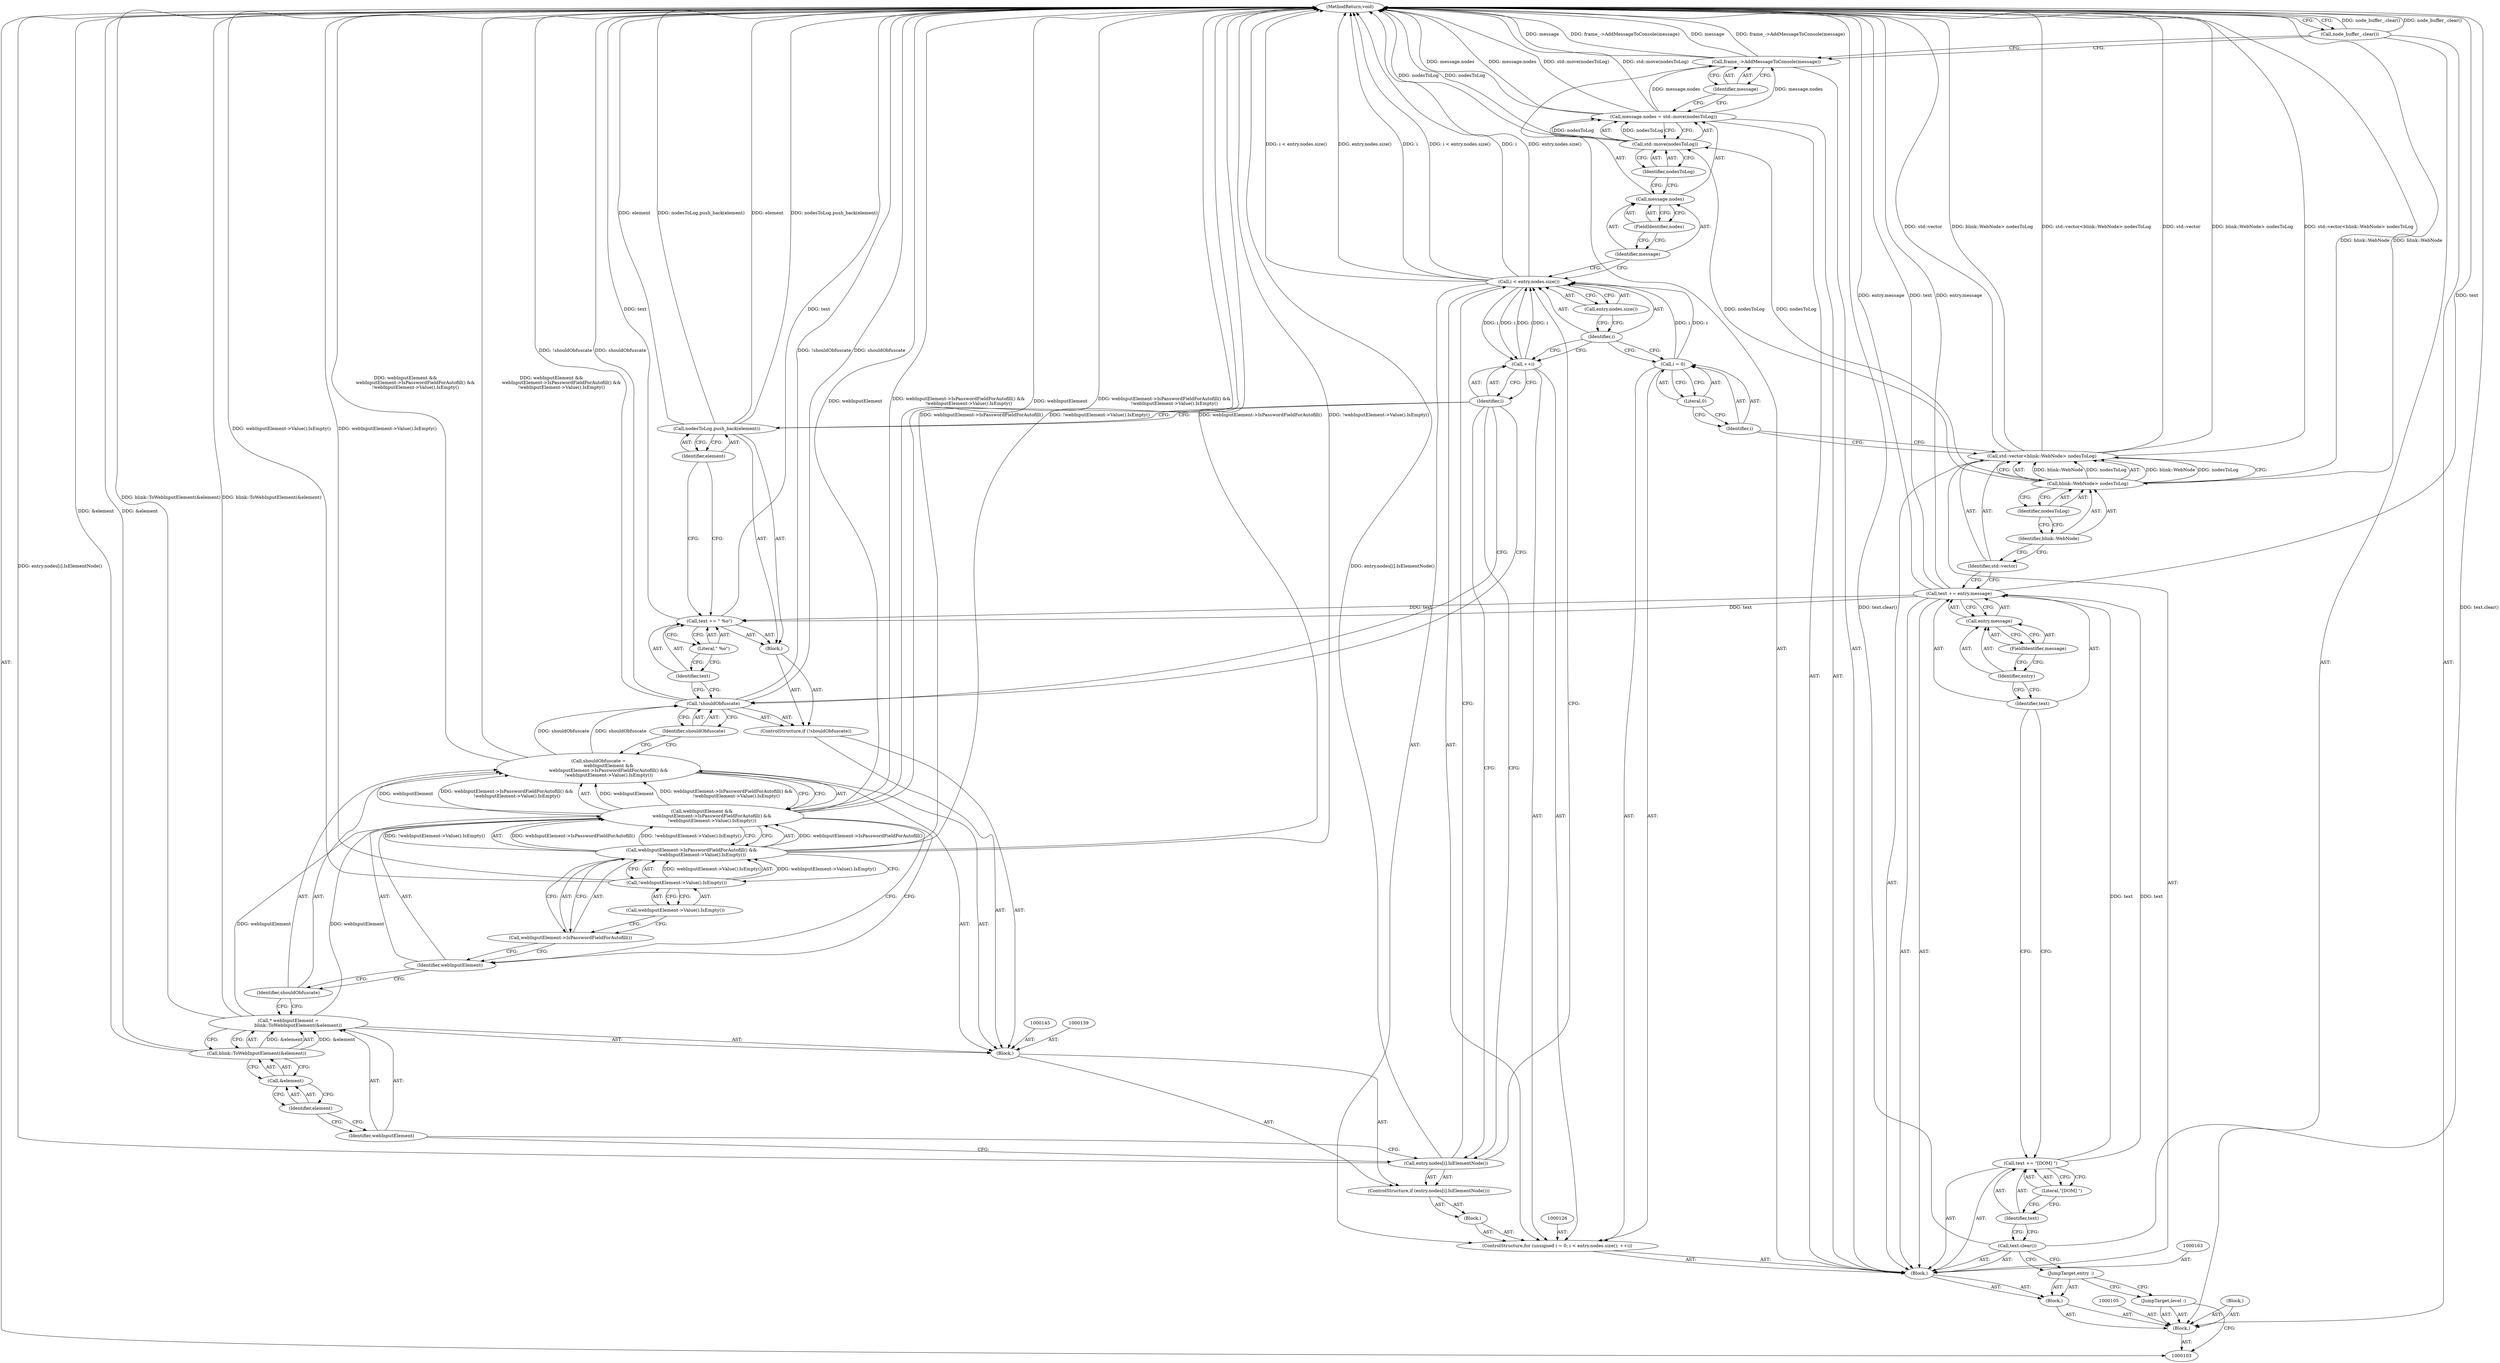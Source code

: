 digraph "0_Chrome_89f296b34f4f33e048848c06da08fc9271b30bc9" {
"1000173" [label="(MethodReturn,void)"];
"1000104" [label="(Block,)"];
"1000127" [label="(Call,i = 0)"];
"1000128" [label="(Identifier,i)"];
"1000129" [label="(Literal,0)"];
"1000130" [label="(Call,i < entry.nodes.size())"];
"1000131" [label="(Identifier,i)"];
"1000132" [label="(Call,entry.nodes.size())"];
"1000133" [label="(Call,++i)"];
"1000134" [label="(Identifier,i)"];
"1000135" [label="(Block,)"];
"1000125" [label="(ControlStructure,for (unsigned i = 0; i < entry.nodes.size(); ++i))"];
"1000137" [label="(Call,entry.nodes[i].IsElementNode())"];
"1000136" [label="(ControlStructure,if (entry.nodes[i].IsElementNode()))"];
"1000140" [label="(Call,* webInputElement =\n              blink::ToWebInputElement(&element))"];
"1000141" [label="(Identifier,webInputElement)"];
"1000142" [label="(Call,blink::ToWebInputElement(&element))"];
"1000143" [label="(Call,&element)"];
"1000144" [label="(Identifier,element)"];
"1000138" [label="(Block,)"];
"1000146" [label="(Call,shouldObfuscate =\n              webInputElement &&\n              webInputElement->IsPasswordFieldForAutofill() &&\n              !webInputElement->Value().IsEmpty())"];
"1000147" [label="(Identifier,shouldObfuscate)"];
"1000148" [label="(Call,webInputElement &&\n              webInputElement->IsPasswordFieldForAutofill() &&\n              !webInputElement->Value().IsEmpty())"];
"1000149" [label="(Identifier,webInputElement)"];
"1000150" [label="(Call,webInputElement->IsPasswordFieldForAutofill() &&\n              !webInputElement->Value().IsEmpty())"];
"1000151" [label="(Call,webInputElement->IsPasswordFieldForAutofill())"];
"1000152" [label="(Call,!webInputElement->Value().IsEmpty())"];
"1000153" [label="(Call,webInputElement->Value().IsEmpty())"];
"1000154" [label="(ControlStructure,if (!shouldObfuscate))"];
"1000155" [label="(Call,!shouldObfuscate)"];
"1000156" [label="(Identifier,shouldObfuscate)"];
"1000157" [label="(Block,)"];
"1000158" [label="(Call,text += \" %o\")"];
"1000159" [label="(Identifier,text)"];
"1000160" [label="(Literal,\" %o\")"];
"1000161" [label="(Call,nodesToLog.push_back(element))"];
"1000162" [label="(Identifier,element)"];
"1000106" [label="(JumpTarget,level :)"];
"1000107" [label="(Block,)"];
"1000108" [label="(Block,)"];
"1000110" [label="(Block,)"];
"1000167" [label="(FieldIdentifier,nodes)"];
"1000168" [label="(Call,std::move(nodesToLog))"];
"1000169" [label="(Identifier,nodesToLog)"];
"1000164" [label="(Call,message.nodes = std::move(nodesToLog))"];
"1000165" [label="(Call,message.nodes)"];
"1000166" [label="(Identifier,message)"];
"1000171" [label="(Identifier,message)"];
"1000170" [label="(Call,frame_->AddMessageToConsole(message))"];
"1000172" [label="(Call,node_buffer_.clear())"];
"1000109" [label="(JumpTarget,entry :)"];
"1000111" [label="(Call,text.clear())"];
"1000114" [label="(Literal,\"[DOM] \")"];
"1000112" [label="(Call,text += \"[DOM] \")"];
"1000113" [label="(Identifier,text)"];
"1000117" [label="(Call,entry.message)"];
"1000118" [label="(Identifier,entry)"];
"1000119" [label="(FieldIdentifier,message)"];
"1000115" [label="(Call,text += entry.message)"];
"1000116" [label="(Identifier,text)"];
"1000122" [label="(Call,blink::WebNode> nodesToLog)"];
"1000123" [label="(Identifier,blink::WebNode)"];
"1000124" [label="(Identifier,nodesToLog)"];
"1000120" [label="(Call,std::vector<blink::WebNode> nodesToLog)"];
"1000121" [label="(Identifier,std::vector)"];
"1000173" -> "1000103"  [label="AST: "];
"1000173" -> "1000172"  [label="CFG: "];
"1000150" -> "1000173"  [label="DDG: webInputElement->IsPasswordFieldForAutofill()"];
"1000150" -> "1000173"  [label="DDG: !webInputElement->Value().IsEmpty()"];
"1000168" -> "1000173"  [label="DDG: nodesToLog"];
"1000120" -> "1000173"  [label="DDG: std::vector<blink::WebNode> nodesToLog"];
"1000120" -> "1000173"  [label="DDG: std::vector"];
"1000120" -> "1000173"  [label="DDG: blink::WebNode> nodesToLog"];
"1000155" -> "1000173"  [label="DDG: shouldObfuscate"];
"1000155" -> "1000173"  [label="DDG: !shouldObfuscate"];
"1000137" -> "1000173"  [label="DDG: entry.nodes[i].IsElementNode()"];
"1000158" -> "1000173"  [label="DDG: text"];
"1000115" -> "1000173"  [label="DDG: entry.message"];
"1000115" -> "1000173"  [label="DDG: text"];
"1000164" -> "1000173"  [label="DDG: std::move(nodesToLog)"];
"1000164" -> "1000173"  [label="DDG: message.nodes"];
"1000130" -> "1000173"  [label="DDG: i < entry.nodes.size()"];
"1000130" -> "1000173"  [label="DDG: entry.nodes.size()"];
"1000130" -> "1000173"  [label="DDG: i"];
"1000172" -> "1000173"  [label="DDG: node_buffer_.clear()"];
"1000140" -> "1000173"  [label="DDG: blink::ToWebInputElement(&element)"];
"1000122" -> "1000173"  [label="DDG: blink::WebNode"];
"1000148" -> "1000173"  [label="DDG: webInputElement"];
"1000148" -> "1000173"  [label="DDG: webInputElement->IsPasswordFieldForAutofill() &&\n              !webInputElement->Value().IsEmpty()"];
"1000146" -> "1000173"  [label="DDG: webInputElement &&\n              webInputElement->IsPasswordFieldForAutofill() &&\n              !webInputElement->Value().IsEmpty()"];
"1000152" -> "1000173"  [label="DDG: webInputElement->Value().IsEmpty()"];
"1000142" -> "1000173"  [label="DDG: &element"];
"1000170" -> "1000173"  [label="DDG: message"];
"1000170" -> "1000173"  [label="DDG: frame_->AddMessageToConsole(message)"];
"1000161" -> "1000173"  [label="DDG: element"];
"1000161" -> "1000173"  [label="DDG: nodesToLog.push_back(element)"];
"1000111" -> "1000173"  [label="DDG: text.clear()"];
"1000104" -> "1000103"  [label="AST: "];
"1000105" -> "1000104"  [label="AST: "];
"1000106" -> "1000104"  [label="AST: "];
"1000107" -> "1000104"  [label="AST: "];
"1000108" -> "1000104"  [label="AST: "];
"1000172" -> "1000104"  [label="AST: "];
"1000127" -> "1000125"  [label="AST: "];
"1000127" -> "1000129"  [label="CFG: "];
"1000128" -> "1000127"  [label="AST: "];
"1000129" -> "1000127"  [label="AST: "];
"1000131" -> "1000127"  [label="CFG: "];
"1000127" -> "1000130"  [label="DDG: i"];
"1000128" -> "1000127"  [label="AST: "];
"1000128" -> "1000120"  [label="CFG: "];
"1000129" -> "1000128"  [label="CFG: "];
"1000129" -> "1000127"  [label="AST: "];
"1000129" -> "1000128"  [label="CFG: "];
"1000127" -> "1000129"  [label="CFG: "];
"1000130" -> "1000125"  [label="AST: "];
"1000130" -> "1000132"  [label="CFG: "];
"1000131" -> "1000130"  [label="AST: "];
"1000132" -> "1000130"  [label="AST: "];
"1000137" -> "1000130"  [label="CFG: "];
"1000166" -> "1000130"  [label="CFG: "];
"1000130" -> "1000173"  [label="DDG: i < entry.nodes.size()"];
"1000130" -> "1000173"  [label="DDG: entry.nodes.size()"];
"1000130" -> "1000173"  [label="DDG: i"];
"1000133" -> "1000130"  [label="DDG: i"];
"1000127" -> "1000130"  [label="DDG: i"];
"1000130" -> "1000133"  [label="DDG: i"];
"1000131" -> "1000130"  [label="AST: "];
"1000131" -> "1000127"  [label="CFG: "];
"1000131" -> "1000133"  [label="CFG: "];
"1000132" -> "1000131"  [label="CFG: "];
"1000132" -> "1000130"  [label="AST: "];
"1000132" -> "1000131"  [label="CFG: "];
"1000130" -> "1000132"  [label="CFG: "];
"1000133" -> "1000125"  [label="AST: "];
"1000133" -> "1000134"  [label="CFG: "];
"1000134" -> "1000133"  [label="AST: "];
"1000131" -> "1000133"  [label="CFG: "];
"1000133" -> "1000130"  [label="DDG: i"];
"1000130" -> "1000133"  [label="DDG: i"];
"1000134" -> "1000133"  [label="AST: "];
"1000134" -> "1000161"  [label="CFG: "];
"1000134" -> "1000155"  [label="CFG: "];
"1000134" -> "1000137"  [label="CFG: "];
"1000133" -> "1000134"  [label="CFG: "];
"1000135" -> "1000125"  [label="AST: "];
"1000136" -> "1000135"  [label="AST: "];
"1000125" -> "1000110"  [label="AST: "];
"1000126" -> "1000125"  [label="AST: "];
"1000127" -> "1000125"  [label="AST: "];
"1000130" -> "1000125"  [label="AST: "];
"1000133" -> "1000125"  [label="AST: "];
"1000135" -> "1000125"  [label="AST: "];
"1000137" -> "1000136"  [label="AST: "];
"1000137" -> "1000130"  [label="CFG: "];
"1000141" -> "1000137"  [label="CFG: "];
"1000134" -> "1000137"  [label="CFG: "];
"1000137" -> "1000173"  [label="DDG: entry.nodes[i].IsElementNode()"];
"1000136" -> "1000135"  [label="AST: "];
"1000137" -> "1000136"  [label="AST: "];
"1000138" -> "1000136"  [label="AST: "];
"1000140" -> "1000138"  [label="AST: "];
"1000140" -> "1000142"  [label="CFG: "];
"1000141" -> "1000140"  [label="AST: "];
"1000142" -> "1000140"  [label="AST: "];
"1000147" -> "1000140"  [label="CFG: "];
"1000140" -> "1000173"  [label="DDG: blink::ToWebInputElement(&element)"];
"1000142" -> "1000140"  [label="DDG: &element"];
"1000140" -> "1000148"  [label="DDG: webInputElement"];
"1000141" -> "1000140"  [label="AST: "];
"1000141" -> "1000137"  [label="CFG: "];
"1000144" -> "1000141"  [label="CFG: "];
"1000142" -> "1000140"  [label="AST: "];
"1000142" -> "1000143"  [label="CFG: "];
"1000143" -> "1000142"  [label="AST: "];
"1000140" -> "1000142"  [label="CFG: "];
"1000142" -> "1000173"  [label="DDG: &element"];
"1000142" -> "1000140"  [label="DDG: &element"];
"1000143" -> "1000142"  [label="AST: "];
"1000143" -> "1000144"  [label="CFG: "];
"1000144" -> "1000143"  [label="AST: "];
"1000142" -> "1000143"  [label="CFG: "];
"1000144" -> "1000143"  [label="AST: "];
"1000144" -> "1000141"  [label="CFG: "];
"1000143" -> "1000144"  [label="CFG: "];
"1000138" -> "1000136"  [label="AST: "];
"1000139" -> "1000138"  [label="AST: "];
"1000140" -> "1000138"  [label="AST: "];
"1000145" -> "1000138"  [label="AST: "];
"1000146" -> "1000138"  [label="AST: "];
"1000154" -> "1000138"  [label="AST: "];
"1000146" -> "1000138"  [label="AST: "];
"1000146" -> "1000148"  [label="CFG: "];
"1000147" -> "1000146"  [label="AST: "];
"1000148" -> "1000146"  [label="AST: "];
"1000156" -> "1000146"  [label="CFG: "];
"1000146" -> "1000173"  [label="DDG: webInputElement &&\n              webInputElement->IsPasswordFieldForAutofill() &&\n              !webInputElement->Value().IsEmpty()"];
"1000148" -> "1000146"  [label="DDG: webInputElement"];
"1000148" -> "1000146"  [label="DDG: webInputElement->IsPasswordFieldForAutofill() &&\n              !webInputElement->Value().IsEmpty()"];
"1000146" -> "1000155"  [label="DDG: shouldObfuscate"];
"1000147" -> "1000146"  [label="AST: "];
"1000147" -> "1000140"  [label="CFG: "];
"1000149" -> "1000147"  [label="CFG: "];
"1000148" -> "1000146"  [label="AST: "];
"1000148" -> "1000149"  [label="CFG: "];
"1000148" -> "1000150"  [label="CFG: "];
"1000149" -> "1000148"  [label="AST: "];
"1000150" -> "1000148"  [label="AST: "];
"1000146" -> "1000148"  [label="CFG: "];
"1000148" -> "1000173"  [label="DDG: webInputElement"];
"1000148" -> "1000173"  [label="DDG: webInputElement->IsPasswordFieldForAutofill() &&\n              !webInputElement->Value().IsEmpty()"];
"1000148" -> "1000146"  [label="DDG: webInputElement"];
"1000148" -> "1000146"  [label="DDG: webInputElement->IsPasswordFieldForAutofill() &&\n              !webInputElement->Value().IsEmpty()"];
"1000140" -> "1000148"  [label="DDG: webInputElement"];
"1000150" -> "1000148"  [label="DDG: webInputElement->IsPasswordFieldForAutofill()"];
"1000150" -> "1000148"  [label="DDG: !webInputElement->Value().IsEmpty()"];
"1000149" -> "1000148"  [label="AST: "];
"1000149" -> "1000147"  [label="CFG: "];
"1000151" -> "1000149"  [label="CFG: "];
"1000148" -> "1000149"  [label="CFG: "];
"1000150" -> "1000148"  [label="AST: "];
"1000150" -> "1000151"  [label="CFG: "];
"1000150" -> "1000152"  [label="CFG: "];
"1000151" -> "1000150"  [label="AST: "];
"1000152" -> "1000150"  [label="AST: "];
"1000148" -> "1000150"  [label="CFG: "];
"1000150" -> "1000173"  [label="DDG: webInputElement->IsPasswordFieldForAutofill()"];
"1000150" -> "1000173"  [label="DDG: !webInputElement->Value().IsEmpty()"];
"1000150" -> "1000148"  [label="DDG: webInputElement->IsPasswordFieldForAutofill()"];
"1000150" -> "1000148"  [label="DDG: !webInputElement->Value().IsEmpty()"];
"1000152" -> "1000150"  [label="DDG: webInputElement->Value().IsEmpty()"];
"1000151" -> "1000150"  [label="AST: "];
"1000151" -> "1000149"  [label="CFG: "];
"1000153" -> "1000151"  [label="CFG: "];
"1000150" -> "1000151"  [label="CFG: "];
"1000152" -> "1000150"  [label="AST: "];
"1000152" -> "1000153"  [label="CFG: "];
"1000153" -> "1000152"  [label="AST: "];
"1000150" -> "1000152"  [label="CFG: "];
"1000152" -> "1000173"  [label="DDG: webInputElement->Value().IsEmpty()"];
"1000152" -> "1000150"  [label="DDG: webInputElement->Value().IsEmpty()"];
"1000153" -> "1000152"  [label="AST: "];
"1000153" -> "1000151"  [label="CFG: "];
"1000152" -> "1000153"  [label="CFG: "];
"1000154" -> "1000138"  [label="AST: "];
"1000155" -> "1000154"  [label="AST: "];
"1000157" -> "1000154"  [label="AST: "];
"1000155" -> "1000154"  [label="AST: "];
"1000155" -> "1000156"  [label="CFG: "];
"1000156" -> "1000155"  [label="AST: "];
"1000159" -> "1000155"  [label="CFG: "];
"1000134" -> "1000155"  [label="CFG: "];
"1000155" -> "1000173"  [label="DDG: shouldObfuscate"];
"1000155" -> "1000173"  [label="DDG: !shouldObfuscate"];
"1000146" -> "1000155"  [label="DDG: shouldObfuscate"];
"1000156" -> "1000155"  [label="AST: "];
"1000156" -> "1000146"  [label="CFG: "];
"1000155" -> "1000156"  [label="CFG: "];
"1000157" -> "1000154"  [label="AST: "];
"1000158" -> "1000157"  [label="AST: "];
"1000161" -> "1000157"  [label="AST: "];
"1000158" -> "1000157"  [label="AST: "];
"1000158" -> "1000160"  [label="CFG: "];
"1000159" -> "1000158"  [label="AST: "];
"1000160" -> "1000158"  [label="AST: "];
"1000162" -> "1000158"  [label="CFG: "];
"1000158" -> "1000173"  [label="DDG: text"];
"1000115" -> "1000158"  [label="DDG: text"];
"1000159" -> "1000158"  [label="AST: "];
"1000159" -> "1000155"  [label="CFG: "];
"1000160" -> "1000159"  [label="CFG: "];
"1000160" -> "1000158"  [label="AST: "];
"1000160" -> "1000159"  [label="CFG: "];
"1000158" -> "1000160"  [label="CFG: "];
"1000161" -> "1000157"  [label="AST: "];
"1000161" -> "1000162"  [label="CFG: "];
"1000162" -> "1000161"  [label="AST: "];
"1000134" -> "1000161"  [label="CFG: "];
"1000161" -> "1000173"  [label="DDG: element"];
"1000161" -> "1000173"  [label="DDG: nodesToLog.push_back(element)"];
"1000162" -> "1000161"  [label="AST: "];
"1000162" -> "1000158"  [label="CFG: "];
"1000161" -> "1000162"  [label="CFG: "];
"1000106" -> "1000104"  [label="AST: "];
"1000106" -> "1000103"  [label="CFG: "];
"1000109" -> "1000106"  [label="CFG: "];
"1000107" -> "1000104"  [label="AST: "];
"1000108" -> "1000104"  [label="AST: "];
"1000109" -> "1000108"  [label="AST: "];
"1000110" -> "1000108"  [label="AST: "];
"1000110" -> "1000108"  [label="AST: "];
"1000111" -> "1000110"  [label="AST: "];
"1000112" -> "1000110"  [label="AST: "];
"1000115" -> "1000110"  [label="AST: "];
"1000120" -> "1000110"  [label="AST: "];
"1000125" -> "1000110"  [label="AST: "];
"1000163" -> "1000110"  [label="AST: "];
"1000164" -> "1000110"  [label="AST: "];
"1000170" -> "1000110"  [label="AST: "];
"1000167" -> "1000165"  [label="AST: "];
"1000167" -> "1000166"  [label="CFG: "];
"1000165" -> "1000167"  [label="CFG: "];
"1000168" -> "1000164"  [label="AST: "];
"1000168" -> "1000169"  [label="CFG: "];
"1000169" -> "1000168"  [label="AST: "];
"1000164" -> "1000168"  [label="CFG: "];
"1000168" -> "1000173"  [label="DDG: nodesToLog"];
"1000168" -> "1000164"  [label="DDG: nodesToLog"];
"1000122" -> "1000168"  [label="DDG: nodesToLog"];
"1000169" -> "1000168"  [label="AST: "];
"1000169" -> "1000165"  [label="CFG: "];
"1000168" -> "1000169"  [label="CFG: "];
"1000164" -> "1000110"  [label="AST: "];
"1000164" -> "1000168"  [label="CFG: "];
"1000165" -> "1000164"  [label="AST: "];
"1000168" -> "1000164"  [label="AST: "];
"1000171" -> "1000164"  [label="CFG: "];
"1000164" -> "1000173"  [label="DDG: std::move(nodesToLog)"];
"1000164" -> "1000173"  [label="DDG: message.nodes"];
"1000168" -> "1000164"  [label="DDG: nodesToLog"];
"1000164" -> "1000170"  [label="DDG: message.nodes"];
"1000165" -> "1000164"  [label="AST: "];
"1000165" -> "1000167"  [label="CFG: "];
"1000166" -> "1000165"  [label="AST: "];
"1000167" -> "1000165"  [label="AST: "];
"1000169" -> "1000165"  [label="CFG: "];
"1000166" -> "1000165"  [label="AST: "];
"1000166" -> "1000130"  [label="CFG: "];
"1000167" -> "1000166"  [label="CFG: "];
"1000171" -> "1000170"  [label="AST: "];
"1000171" -> "1000164"  [label="CFG: "];
"1000170" -> "1000171"  [label="CFG: "];
"1000170" -> "1000110"  [label="AST: "];
"1000170" -> "1000171"  [label="CFG: "];
"1000171" -> "1000170"  [label="AST: "];
"1000172" -> "1000170"  [label="CFG: "];
"1000170" -> "1000173"  [label="DDG: message"];
"1000170" -> "1000173"  [label="DDG: frame_->AddMessageToConsole(message)"];
"1000164" -> "1000170"  [label="DDG: message.nodes"];
"1000172" -> "1000104"  [label="AST: "];
"1000172" -> "1000170"  [label="CFG: "];
"1000173" -> "1000172"  [label="CFG: "];
"1000172" -> "1000173"  [label="DDG: node_buffer_.clear()"];
"1000109" -> "1000108"  [label="AST: "];
"1000109" -> "1000106"  [label="CFG: "];
"1000111" -> "1000109"  [label="CFG: "];
"1000111" -> "1000110"  [label="AST: "];
"1000111" -> "1000109"  [label="CFG: "];
"1000113" -> "1000111"  [label="CFG: "];
"1000111" -> "1000173"  [label="DDG: text.clear()"];
"1000114" -> "1000112"  [label="AST: "];
"1000114" -> "1000113"  [label="CFG: "];
"1000112" -> "1000114"  [label="CFG: "];
"1000112" -> "1000110"  [label="AST: "];
"1000112" -> "1000114"  [label="CFG: "];
"1000113" -> "1000112"  [label="AST: "];
"1000114" -> "1000112"  [label="AST: "];
"1000116" -> "1000112"  [label="CFG: "];
"1000112" -> "1000115"  [label="DDG: text"];
"1000113" -> "1000112"  [label="AST: "];
"1000113" -> "1000111"  [label="CFG: "];
"1000114" -> "1000113"  [label="CFG: "];
"1000117" -> "1000115"  [label="AST: "];
"1000117" -> "1000119"  [label="CFG: "];
"1000118" -> "1000117"  [label="AST: "];
"1000119" -> "1000117"  [label="AST: "];
"1000115" -> "1000117"  [label="CFG: "];
"1000118" -> "1000117"  [label="AST: "];
"1000118" -> "1000116"  [label="CFG: "];
"1000119" -> "1000118"  [label="CFG: "];
"1000119" -> "1000117"  [label="AST: "];
"1000119" -> "1000118"  [label="CFG: "];
"1000117" -> "1000119"  [label="CFG: "];
"1000115" -> "1000110"  [label="AST: "];
"1000115" -> "1000117"  [label="CFG: "];
"1000116" -> "1000115"  [label="AST: "];
"1000117" -> "1000115"  [label="AST: "];
"1000121" -> "1000115"  [label="CFG: "];
"1000115" -> "1000173"  [label="DDG: entry.message"];
"1000115" -> "1000173"  [label="DDG: text"];
"1000112" -> "1000115"  [label="DDG: text"];
"1000115" -> "1000158"  [label="DDG: text"];
"1000116" -> "1000115"  [label="AST: "];
"1000116" -> "1000112"  [label="CFG: "];
"1000118" -> "1000116"  [label="CFG: "];
"1000122" -> "1000120"  [label="AST: "];
"1000122" -> "1000124"  [label="CFG: "];
"1000123" -> "1000122"  [label="AST: "];
"1000124" -> "1000122"  [label="AST: "];
"1000120" -> "1000122"  [label="CFG: "];
"1000122" -> "1000173"  [label="DDG: blink::WebNode"];
"1000122" -> "1000120"  [label="DDG: blink::WebNode"];
"1000122" -> "1000120"  [label="DDG: nodesToLog"];
"1000122" -> "1000168"  [label="DDG: nodesToLog"];
"1000123" -> "1000122"  [label="AST: "];
"1000123" -> "1000121"  [label="CFG: "];
"1000124" -> "1000123"  [label="CFG: "];
"1000124" -> "1000122"  [label="AST: "];
"1000124" -> "1000123"  [label="CFG: "];
"1000122" -> "1000124"  [label="CFG: "];
"1000120" -> "1000110"  [label="AST: "];
"1000120" -> "1000122"  [label="CFG: "];
"1000121" -> "1000120"  [label="AST: "];
"1000122" -> "1000120"  [label="AST: "];
"1000128" -> "1000120"  [label="CFG: "];
"1000120" -> "1000173"  [label="DDG: std::vector<blink::WebNode> nodesToLog"];
"1000120" -> "1000173"  [label="DDG: std::vector"];
"1000120" -> "1000173"  [label="DDG: blink::WebNode> nodesToLog"];
"1000122" -> "1000120"  [label="DDG: blink::WebNode"];
"1000122" -> "1000120"  [label="DDG: nodesToLog"];
"1000121" -> "1000120"  [label="AST: "];
"1000121" -> "1000115"  [label="CFG: "];
"1000123" -> "1000121"  [label="CFG: "];
}
